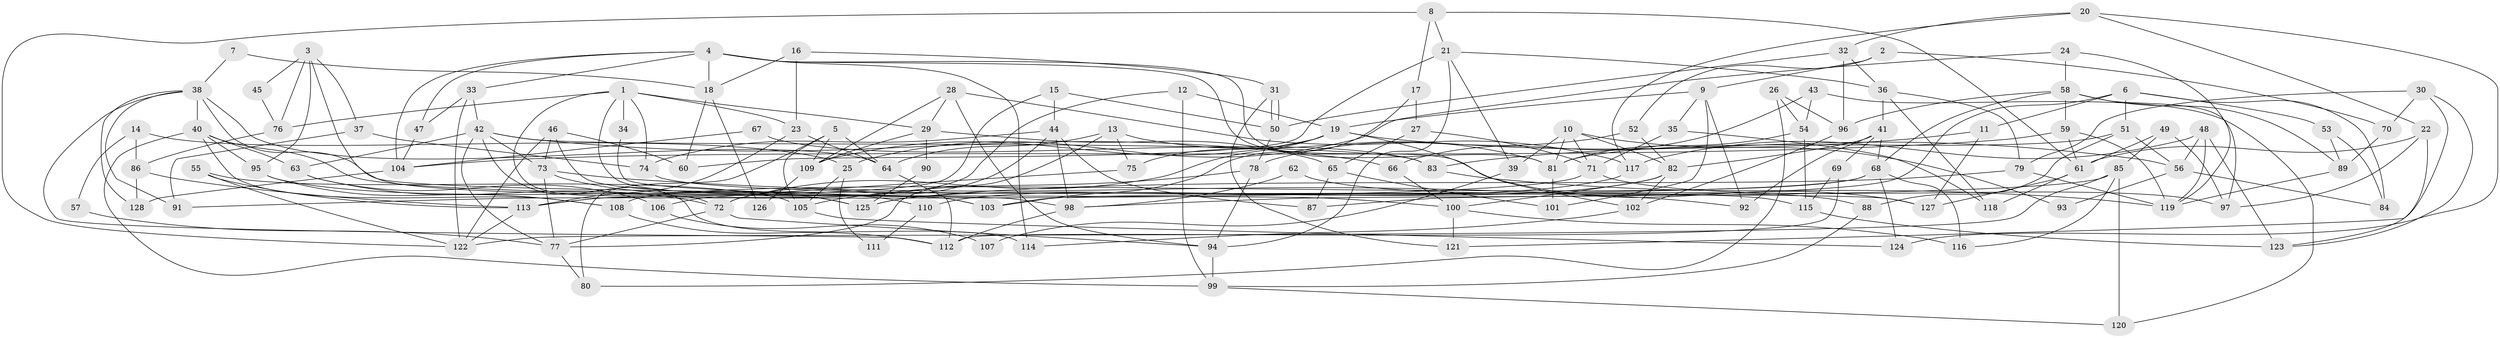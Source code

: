 // Generated by graph-tools (version 1.1) at 2025/50/03/09/25 04:50:06]
// undirected, 128 vertices, 256 edges
graph export_dot {
graph [start="1"]
  node [color=gray90,style=filled];
  1;
  2;
  3;
  4;
  5;
  6;
  7;
  8;
  9;
  10;
  11;
  12;
  13;
  14;
  15;
  16;
  17;
  18;
  19;
  20;
  21;
  22;
  23;
  24;
  25;
  26;
  27;
  28;
  29;
  30;
  31;
  32;
  33;
  34;
  35;
  36;
  37;
  38;
  39;
  40;
  41;
  42;
  43;
  44;
  45;
  46;
  47;
  48;
  49;
  50;
  51;
  52;
  53;
  54;
  55;
  56;
  57;
  58;
  59;
  60;
  61;
  62;
  63;
  64;
  65;
  66;
  67;
  68;
  69;
  70;
  71;
  72;
  73;
  74;
  75;
  76;
  77;
  78;
  79;
  80;
  81;
  82;
  83;
  84;
  85;
  86;
  87;
  88;
  89;
  90;
  91;
  92;
  93;
  94;
  95;
  96;
  97;
  98;
  99;
  100;
  101;
  102;
  103;
  104;
  105;
  106;
  107;
  108;
  109;
  110;
  111;
  112;
  113;
  114;
  115;
  116;
  117;
  118;
  119;
  120;
  121;
  122;
  123;
  124;
  125;
  126;
  127;
  128;
  1 -- 72;
  1 -- 103;
  1 -- 23;
  1 -- 29;
  1 -- 34;
  1 -- 74;
  1 -- 76;
  2 -- 9;
  2 -- 52;
  2 -- 70;
  3 -- 37;
  3 -- 125;
  3 -- 45;
  3 -- 76;
  3 -- 95;
  4 -- 33;
  4 -- 127;
  4 -- 18;
  4 -- 47;
  4 -- 81;
  4 -- 104;
  4 -- 114;
  5 -- 109;
  5 -- 105;
  5 -- 64;
  5 -- 80;
  6 -- 53;
  6 -- 11;
  6 -- 51;
  6 -- 84;
  6 -- 87;
  7 -- 38;
  7 -- 18;
  8 -- 21;
  8 -- 122;
  8 -- 17;
  8 -- 61;
  9 -- 101;
  9 -- 19;
  9 -- 35;
  9 -- 92;
  10 -- 82;
  10 -- 81;
  10 -- 39;
  10 -- 71;
  10 -- 93;
  11 -- 83;
  11 -- 127;
  12 -- 113;
  12 -- 99;
  12 -- 19;
  13 -- 77;
  13 -- 64;
  13 -- 75;
  13 -- 81;
  14 -- 25;
  14 -- 86;
  14 -- 57;
  15 -- 44;
  15 -- 113;
  15 -- 50;
  16 -- 23;
  16 -- 18;
  16 -- 31;
  17 -- 27;
  17 -- 103;
  18 -- 60;
  18 -- 126;
  19 -- 56;
  19 -- 72;
  19 -- 75;
  19 -- 102;
  19 -- 109;
  20 -- 124;
  20 -- 117;
  20 -- 22;
  20 -- 32;
  21 -- 94;
  21 -- 36;
  21 -- 39;
  21 -- 60;
  22 -- 61;
  22 -- 97;
  22 -- 123;
  23 -- 64;
  23 -- 113;
  24 -- 119;
  24 -- 58;
  24 -- 25;
  25 -- 105;
  25 -- 111;
  26 -- 54;
  26 -- 80;
  26 -- 96;
  27 -- 71;
  27 -- 65;
  28 -- 117;
  28 -- 109;
  28 -- 29;
  28 -- 94;
  29 -- 65;
  29 -- 90;
  29 -- 109;
  30 -- 123;
  30 -- 79;
  30 -- 70;
  30 -- 121;
  31 -- 50;
  31 -- 50;
  31 -- 121;
  32 -- 50;
  32 -- 36;
  32 -- 96;
  33 -- 42;
  33 -- 47;
  33 -- 122;
  34 -- 98;
  35 -- 71;
  35 -- 118;
  36 -- 118;
  36 -- 41;
  36 -- 79;
  37 -- 91;
  37 -- 74;
  38 -- 40;
  38 -- 64;
  38 -- 91;
  38 -- 112;
  38 -- 127;
  38 -- 128;
  39 -- 107;
  40 -- 95;
  40 -- 100;
  40 -- 63;
  40 -- 99;
  40 -- 108;
  41 -- 82;
  41 -- 68;
  41 -- 69;
  41 -- 92;
  42 -- 114;
  42 -- 63;
  42 -- 66;
  42 -- 73;
  42 -- 77;
  42 -- 83;
  43 -- 120;
  43 -- 66;
  43 -- 54;
  44 -- 72;
  44 -- 74;
  44 -- 87;
  44 -- 98;
  45 -- 76;
  46 -- 103;
  46 -- 73;
  46 -- 60;
  46 -- 122;
  47 -- 104;
  48 -- 119;
  48 -- 123;
  48 -- 56;
  48 -- 117;
  49 -- 85;
  49 -- 61;
  49 -- 97;
  50 -- 78;
  51 -- 81;
  51 -- 56;
  51 -- 88;
  52 -- 78;
  52 -- 82;
  53 -- 84;
  53 -- 89;
  54 -- 81;
  54 -- 115;
  55 -- 113;
  55 -- 122;
  55 -- 105;
  56 -- 84;
  56 -- 93;
  57 -- 77;
  58 -- 97;
  58 -- 96;
  58 -- 59;
  58 -- 68;
  58 -- 89;
  59 -- 104;
  59 -- 61;
  59 -- 119;
  61 -- 118;
  61 -- 127;
  62 -- 98;
  62 -- 88;
  63 -- 72;
  63 -- 106;
  64 -- 112;
  65 -- 87;
  65 -- 101;
  66 -- 100;
  67 -- 104;
  67 -- 83;
  68 -- 103;
  68 -- 108;
  68 -- 116;
  68 -- 124;
  69 -- 112;
  69 -- 115;
  70 -- 89;
  71 -- 97;
  71 -- 91;
  72 -- 77;
  72 -- 94;
  73 -- 92;
  73 -- 77;
  73 -- 125;
  74 -- 115;
  75 -- 106;
  76 -- 86;
  77 -- 80;
  78 -- 94;
  78 -- 105;
  79 -- 119;
  79 -- 125;
  81 -- 101;
  82 -- 100;
  82 -- 102;
  82 -- 110;
  83 -- 119;
  85 -- 98;
  85 -- 122;
  85 -- 116;
  85 -- 120;
  86 -- 113;
  86 -- 128;
  88 -- 99;
  89 -- 119;
  90 -- 125;
  94 -- 99;
  95 -- 108;
  95 -- 110;
  96 -- 102;
  98 -- 112;
  99 -- 120;
  100 -- 121;
  100 -- 116;
  102 -- 114;
  104 -- 128;
  105 -- 124;
  106 -- 107;
  108 -- 112;
  109 -- 126;
  110 -- 111;
  113 -- 122;
  115 -- 123;
  117 -- 125;
}
